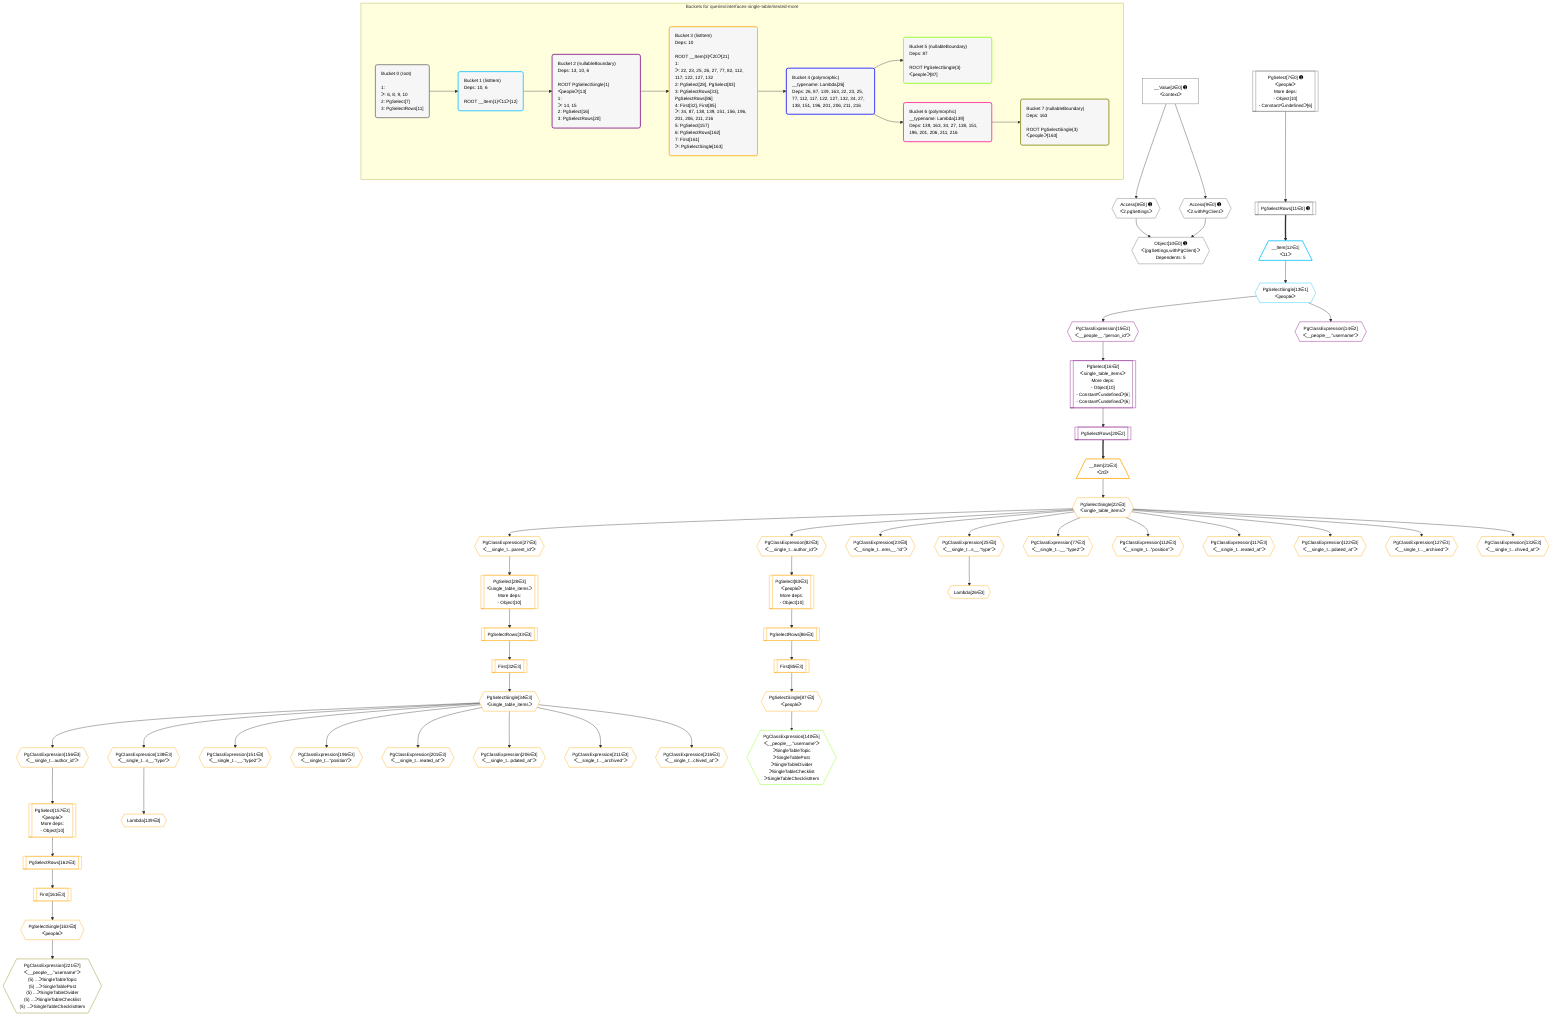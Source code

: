 %%{init: {'themeVariables': { 'fontSize': '12px'}}}%%
graph TD
    classDef path fill:#eee,stroke:#000,color:#000
    classDef plan fill:#fff,stroke-width:1px,color:#000
    classDef itemplan fill:#fff,stroke-width:2px,color:#000
    classDef unbatchedplan fill:#dff,stroke-width:1px,color:#000
    classDef sideeffectplan fill:#fcc,stroke-width:2px,color:#000
    classDef bucket fill:#f6f6f6,color:#000,stroke-width:2px,text-align:left

    subgraph "Buckets for queries/interfaces-single-table/nested-more"
    Bucket0("Bucket 0 (root)<br /><br />1: <br />ᐳ: 6, 8, 9, 10<br />2: PgSelect[7]<br />3: PgSelectRows[11]"):::bucket
    Bucket1("Bucket 1 (listItem)<br />Deps: 10, 6<br /><br />ROOT __Item{1}ᐸ11ᐳ[12]"):::bucket
    Bucket2("Bucket 2 (nullableBoundary)<br />Deps: 13, 10, 6<br /><br />ROOT PgSelectSingle{1}ᐸpeopleᐳ[13]<br />1: <br />ᐳ: 14, 15<br />2: PgSelect[16]<br />3: PgSelectRows[20]"):::bucket
    Bucket3("Bucket 3 (listItem)<br />Deps: 10<br /><br />ROOT __Item{3}ᐸ20ᐳ[21]<br />1: <br />ᐳ: 22, 23, 25, 26, 27, 77, 82, 112, 117, 122, 127, 132<br />2: PgSelect[28], PgSelect[83]<br />3: PgSelectRows[33], PgSelectRows[86]<br />4: First[32], First[85]<br />ᐳ: 34, 87, 138, 139, 151, 156, 196, 201, 206, 211, 216<br />5: PgSelect[157]<br />6: PgSelectRows[162]<br />7: First[161]<br />ᐳ: PgSelectSingle[163]"):::bucket
    Bucket4("Bucket 4 (polymorphic)<br />__typename: Lambda[26]<br />Deps: 26, 87, 139, 163, 22, 23, 25, 77, 112, 117, 122, 127, 132, 34, 27, 138, 151, 196, 201, 206, 211, 216"):::bucket
    Bucket5("Bucket 5 (nullableBoundary)<br />Deps: 87<br /><br />ROOT PgSelectSingle{3}ᐸpeopleᐳ[87]"):::bucket
    Bucket6("Bucket 6 (polymorphic)<br />__typename: Lambda[139]<br />Deps: 139, 163, 34, 27, 138, 151, 196, 201, 206, 211, 216"):::bucket
    Bucket7("Bucket 7 (nullableBoundary)<br />Deps: 163<br /><br />ROOT PgSelectSingle{3}ᐸpeopleᐳ[163]"):::bucket
    end
    Bucket0 --> Bucket1
    Bucket1 --> Bucket2
    Bucket2 --> Bucket3
    Bucket3 --> Bucket4
    Bucket4 --> Bucket5 & Bucket6
    Bucket6 --> Bucket7

    %% plan dependencies
    PgSelect7[["PgSelect[7∈0] ➊<br />ᐸpeopleᐳ<br />More deps:<br />- Object[10]<br />- Constantᐸundefinedᐳ[6]"]]:::plan
    Object10{{"Object[10∈0] ➊<br />ᐸ{pgSettings,withPgClient}ᐳ<br />Dependents: 5"}}:::plan
    Access8{{"Access[8∈0] ➊<br />ᐸ2.pgSettingsᐳ"}}:::plan
    Access9{{"Access[9∈0] ➊<br />ᐸ2.withPgClientᐳ"}}:::plan
    Access8 & Access9 --> Object10
    __Value2["__Value[2∈0] ➊<br />ᐸcontextᐳ"]:::plan
    __Value2 --> Access8
    __Value2 --> Access9
    PgSelectRows11[["PgSelectRows[11∈0] ➊"]]:::plan
    PgSelect7 --> PgSelectRows11
    __Item12[/"__Item[12∈1]<br />ᐸ11ᐳ"\]:::itemplan
    PgSelectRows11 ==> __Item12
    PgSelectSingle13{{"PgSelectSingle[13∈1]<br />ᐸpeopleᐳ"}}:::plan
    __Item12 --> PgSelectSingle13
    PgSelect16[["PgSelect[16∈2]<br />ᐸsingle_table_itemsᐳ<br />More deps:<br />- Object[10]<br />- Constantᐸundefinedᐳ[6]<br />- Constantᐸundefinedᐳ[6]"]]:::plan
    PgClassExpression15{{"PgClassExpression[15∈2]<br />ᐸ__people__.”person_id”ᐳ"}}:::plan
    PgClassExpression15 --> PgSelect16
    PgClassExpression14{{"PgClassExpression[14∈2]<br />ᐸ__people__.”username”ᐳ"}}:::plan
    PgSelectSingle13 --> PgClassExpression14
    PgSelectSingle13 --> PgClassExpression15
    PgSelectRows20[["PgSelectRows[20∈2]"]]:::plan
    PgSelect16 --> PgSelectRows20
    PgSelect28[["PgSelect[28∈3]<br />ᐸsingle_table_itemsᐳ<br />More deps:<br />- Object[10]"]]:::plan
    PgClassExpression27{{"PgClassExpression[27∈3]<br />ᐸ__single_t...parent_id”ᐳ"}}:::plan
    PgClassExpression27 --> PgSelect28
    PgSelect83[["PgSelect[83∈3]<br />ᐸpeopleᐳ<br />More deps:<br />- Object[10]"]]:::plan
    PgClassExpression82{{"PgClassExpression[82∈3]<br />ᐸ__single_t...author_id”ᐳ"}}:::plan
    PgClassExpression82 --> PgSelect83
    PgSelect157[["PgSelect[157∈3]<br />ᐸpeopleᐳ<br />More deps:<br />- Object[10]"]]:::plan
    PgClassExpression156{{"PgClassExpression[156∈3]<br />ᐸ__single_t...author_id”ᐳ"}}:::plan
    PgClassExpression156 --> PgSelect157
    __Item21[/"__Item[21∈3]<br />ᐸ20ᐳ"\]:::itemplan
    PgSelectRows20 ==> __Item21
    PgSelectSingle22{{"PgSelectSingle[22∈3]<br />ᐸsingle_table_itemsᐳ"}}:::plan
    __Item21 --> PgSelectSingle22
    PgClassExpression23{{"PgClassExpression[23∈3]<br />ᐸ__single_t...ems__.”id”ᐳ"}}:::plan
    PgSelectSingle22 --> PgClassExpression23
    PgClassExpression25{{"PgClassExpression[25∈3]<br />ᐸ__single_t...s__.”type”ᐳ"}}:::plan
    PgSelectSingle22 --> PgClassExpression25
    Lambda26{{"Lambda[26∈3]"}}:::plan
    PgClassExpression25 --> Lambda26
    PgSelectSingle22 --> PgClassExpression27
    First32[["First[32∈3]"]]:::plan
    PgSelectRows33[["PgSelectRows[33∈3]"]]:::plan
    PgSelectRows33 --> First32
    PgSelect28 --> PgSelectRows33
    PgSelectSingle34{{"PgSelectSingle[34∈3]<br />ᐸsingle_table_itemsᐳ"}}:::plan
    First32 --> PgSelectSingle34
    PgClassExpression77{{"PgClassExpression[77∈3]<br />ᐸ__single_t...__.”type2”ᐳ"}}:::plan
    PgSelectSingle22 --> PgClassExpression77
    PgSelectSingle22 --> PgClassExpression82
    First85[["First[85∈3]"]]:::plan
    PgSelectRows86[["PgSelectRows[86∈3]"]]:::plan
    PgSelectRows86 --> First85
    PgSelect83 --> PgSelectRows86
    PgSelectSingle87{{"PgSelectSingle[87∈3]<br />ᐸpeopleᐳ"}}:::plan
    First85 --> PgSelectSingle87
    PgClassExpression112{{"PgClassExpression[112∈3]<br />ᐸ__single_t...”position”ᐳ"}}:::plan
    PgSelectSingle22 --> PgClassExpression112
    PgClassExpression117{{"PgClassExpression[117∈3]<br />ᐸ__single_t...reated_at”ᐳ"}}:::plan
    PgSelectSingle22 --> PgClassExpression117
    PgClassExpression122{{"PgClassExpression[122∈3]<br />ᐸ__single_t...pdated_at”ᐳ"}}:::plan
    PgSelectSingle22 --> PgClassExpression122
    PgClassExpression127{{"PgClassExpression[127∈3]<br />ᐸ__single_t..._archived”ᐳ"}}:::plan
    PgSelectSingle22 --> PgClassExpression127
    PgClassExpression132{{"PgClassExpression[132∈3]<br />ᐸ__single_t...chived_at”ᐳ"}}:::plan
    PgSelectSingle22 --> PgClassExpression132
    PgClassExpression138{{"PgClassExpression[138∈3]<br />ᐸ__single_t...s__.”type”ᐳ"}}:::plan
    PgSelectSingle34 --> PgClassExpression138
    Lambda139{{"Lambda[139∈3]"}}:::plan
    PgClassExpression138 --> Lambda139
    PgClassExpression151{{"PgClassExpression[151∈3]<br />ᐸ__single_t...__.”type2”ᐳ"}}:::plan
    PgSelectSingle34 --> PgClassExpression151
    PgSelectSingle34 --> PgClassExpression156
    First161[["First[161∈3]"]]:::plan
    PgSelectRows162[["PgSelectRows[162∈3]"]]:::plan
    PgSelectRows162 --> First161
    PgSelect157 --> PgSelectRows162
    PgSelectSingle163{{"PgSelectSingle[163∈3]<br />ᐸpeopleᐳ"}}:::plan
    First161 --> PgSelectSingle163
    PgClassExpression196{{"PgClassExpression[196∈3]<br />ᐸ__single_t...”position”ᐳ"}}:::plan
    PgSelectSingle34 --> PgClassExpression196
    PgClassExpression201{{"PgClassExpression[201∈3]<br />ᐸ__single_t...reated_at”ᐳ"}}:::plan
    PgSelectSingle34 --> PgClassExpression201
    PgClassExpression206{{"PgClassExpression[206∈3]<br />ᐸ__single_t...pdated_at”ᐳ"}}:::plan
    PgSelectSingle34 --> PgClassExpression206
    PgClassExpression211{{"PgClassExpression[211∈3]<br />ᐸ__single_t..._archived”ᐳ"}}:::plan
    PgSelectSingle34 --> PgClassExpression211
    PgClassExpression216{{"PgClassExpression[216∈3]<br />ᐸ__single_t...chived_at”ᐳ"}}:::plan
    PgSelectSingle34 --> PgClassExpression216
    PgClassExpression140{{"PgClassExpression[140∈5]<br />ᐸ__people__.”username”ᐳ<br />ᐳSingleTableTopic<br />ᐳSingleTablePost<br />ᐳSingleTableDivider<br />ᐳSingleTableChecklist<br />ᐳSingleTableChecklistItem"}}:::plan
    PgSelectSingle87 --> PgClassExpression140
    PgClassExpression221{{"PgClassExpression[221∈7]<br />ᐸ__people__.”username”ᐳ<br />(5) ...ᐳSingleTableTopic<br />(5) ...ᐳSingleTablePost<br />(5) ...ᐳSingleTableDivider<br />(5) ...ᐳSingleTableChecklist<br />(5) ...ᐳSingleTableChecklistItem"}}:::plan
    PgSelectSingle163 --> PgClassExpression221

    %% define steps
    classDef bucket0 stroke:#696969
    class Bucket0,__Value2,PgSelect7,Access8,Access9,Object10,PgSelectRows11 bucket0
    classDef bucket1 stroke:#00bfff
    class Bucket1,__Item12,PgSelectSingle13 bucket1
    classDef bucket2 stroke:#7f007f
    class Bucket2,PgClassExpression14,PgClassExpression15,PgSelect16,PgSelectRows20 bucket2
    classDef bucket3 stroke:#ffa500
    class Bucket3,__Item21,PgSelectSingle22,PgClassExpression23,PgClassExpression25,Lambda26,PgClassExpression27,PgSelect28,First32,PgSelectRows33,PgSelectSingle34,PgClassExpression77,PgClassExpression82,PgSelect83,First85,PgSelectRows86,PgSelectSingle87,PgClassExpression112,PgClassExpression117,PgClassExpression122,PgClassExpression127,PgClassExpression132,PgClassExpression138,Lambda139,PgClassExpression151,PgClassExpression156,PgSelect157,First161,PgSelectRows162,PgSelectSingle163,PgClassExpression196,PgClassExpression201,PgClassExpression206,PgClassExpression211,PgClassExpression216 bucket3
    classDef bucket4 stroke:#0000ff
    class Bucket4 bucket4
    classDef bucket5 stroke:#7fff00
    class Bucket5,PgClassExpression140 bucket5
    classDef bucket6 stroke:#ff1493
    class Bucket6 bucket6
    classDef bucket7 stroke:#808000
    class Bucket7,PgClassExpression221 bucket7